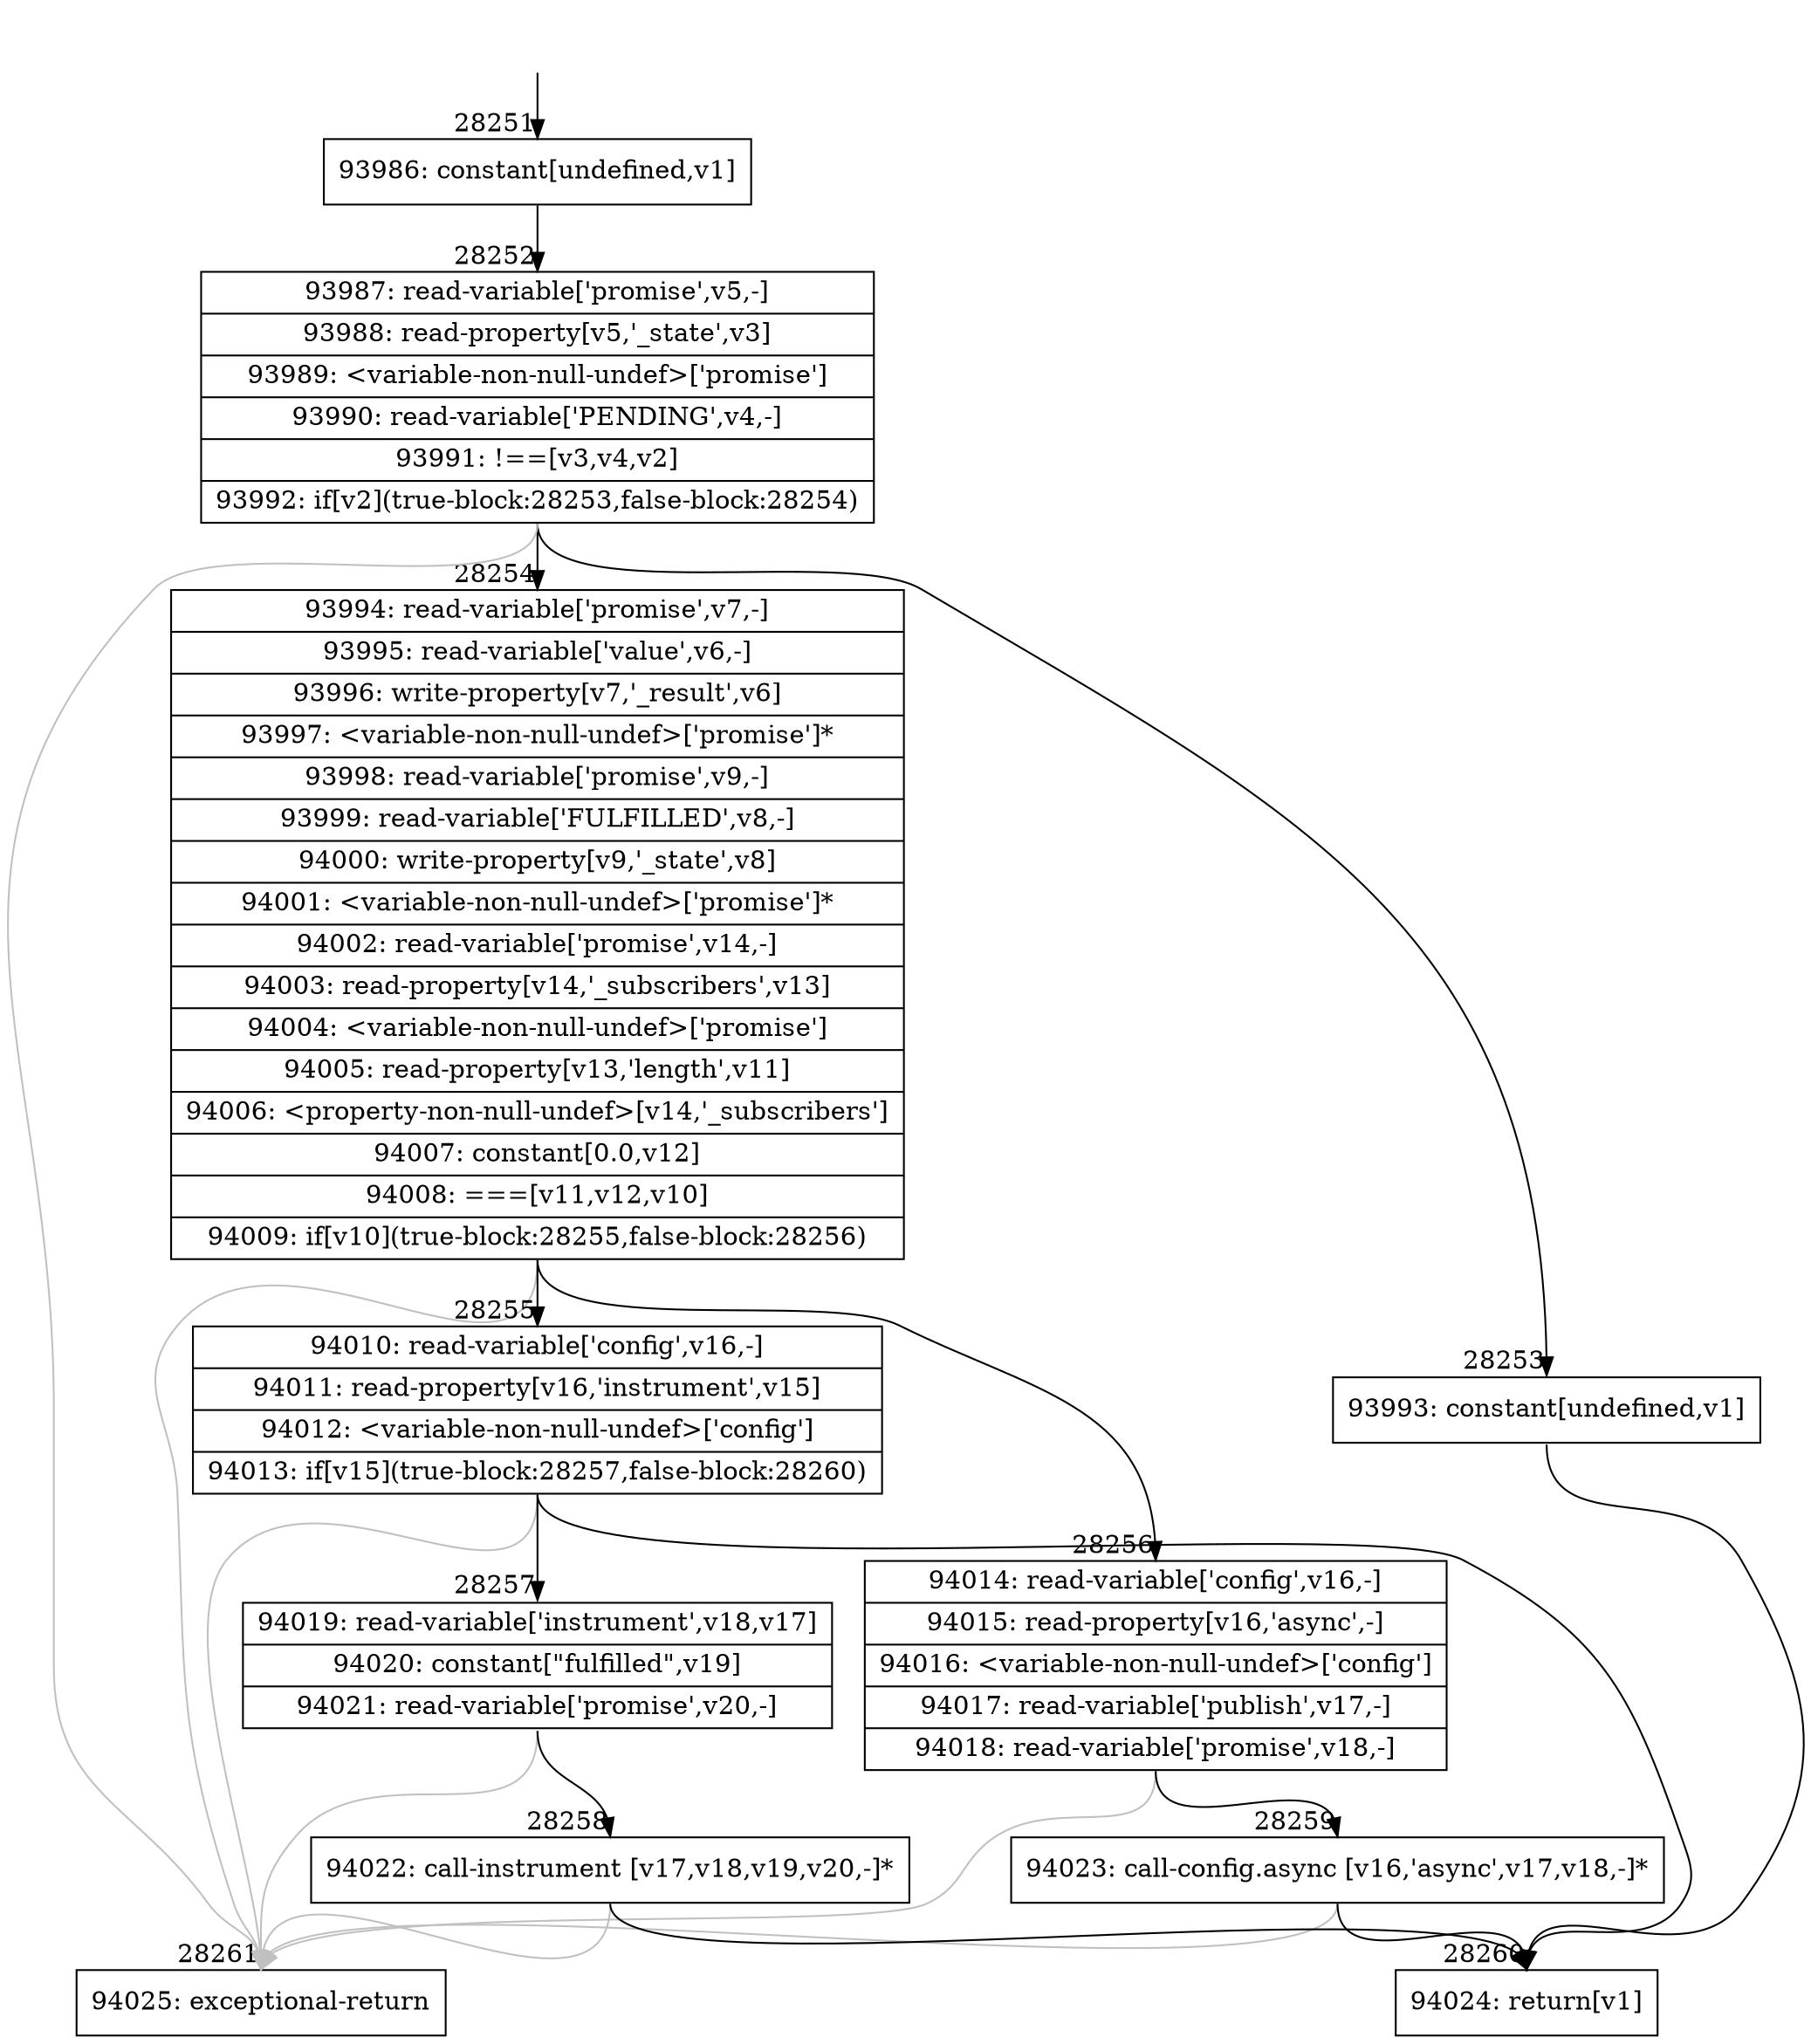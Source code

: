 digraph {
rankdir="TD"
BB_entry2475[shape=none,label=""];
BB_entry2475 -> BB28251 [tailport=s, headport=n, headlabel="    28251"]
BB28251 [shape=record label="{93986: constant[undefined,v1]}" ] 
BB28251 -> BB28252 [tailport=s, headport=n, headlabel="      28252"]
BB28252 [shape=record label="{93987: read-variable['promise',v5,-]|93988: read-property[v5,'_state',v3]|93989: \<variable-non-null-undef\>['promise']|93990: read-variable['PENDING',v4,-]|93991: !==[v3,v4,v2]|93992: if[v2](true-block:28253,false-block:28254)}" ] 
BB28252 -> BB28253 [tailport=s, headport=n, headlabel="      28253"]
BB28252 -> BB28254 [tailport=s, headport=n, headlabel="      28254"]
BB28252 -> BB28261 [tailport=s, headport=n, color=gray, headlabel="      28261"]
BB28253 [shape=record label="{93993: constant[undefined,v1]}" ] 
BB28253 -> BB28260 [tailport=s, headport=n, headlabel="      28260"]
BB28254 [shape=record label="{93994: read-variable['promise',v7,-]|93995: read-variable['value',v6,-]|93996: write-property[v7,'_result',v6]|93997: \<variable-non-null-undef\>['promise']*|93998: read-variable['promise',v9,-]|93999: read-variable['FULFILLED',v8,-]|94000: write-property[v9,'_state',v8]|94001: \<variable-non-null-undef\>['promise']*|94002: read-variable['promise',v14,-]|94003: read-property[v14,'_subscribers',v13]|94004: \<variable-non-null-undef\>['promise']|94005: read-property[v13,'length',v11]|94006: \<property-non-null-undef\>[v14,'_subscribers']|94007: constant[0.0,v12]|94008: ===[v11,v12,v10]|94009: if[v10](true-block:28255,false-block:28256)}" ] 
BB28254 -> BB28255 [tailport=s, headport=n, headlabel="      28255"]
BB28254 -> BB28256 [tailport=s, headport=n, headlabel="      28256"]
BB28254 -> BB28261 [tailport=s, headport=n, color=gray]
BB28255 [shape=record label="{94010: read-variable['config',v16,-]|94011: read-property[v16,'instrument',v15]|94012: \<variable-non-null-undef\>['config']|94013: if[v15](true-block:28257,false-block:28260)}" ] 
BB28255 -> BB28257 [tailport=s, headport=n, headlabel="      28257"]
BB28255 -> BB28260 [tailport=s, headport=n]
BB28255 -> BB28261 [tailport=s, headport=n, color=gray]
BB28256 [shape=record label="{94014: read-variable['config',v16,-]|94015: read-property[v16,'async',-]|94016: \<variable-non-null-undef\>['config']|94017: read-variable['publish',v17,-]|94018: read-variable['promise',v18,-]}" ] 
BB28256 -> BB28259 [tailport=s, headport=n, headlabel="      28259"]
BB28256 -> BB28261 [tailport=s, headport=n, color=gray]
BB28257 [shape=record label="{94019: read-variable['instrument',v18,v17]|94020: constant[\"fulfilled\",v19]|94021: read-variable['promise',v20,-]}" ] 
BB28257 -> BB28258 [tailport=s, headport=n, headlabel="      28258"]
BB28257 -> BB28261 [tailport=s, headport=n, color=gray]
BB28258 [shape=record label="{94022: call-instrument [v17,v18,v19,v20,-]*}" ] 
BB28258 -> BB28260 [tailport=s, headport=n]
BB28258 -> BB28261 [tailport=s, headport=n, color=gray]
BB28259 [shape=record label="{94023: call-config.async [v16,'async',v17,v18,-]*}" ] 
BB28259 -> BB28260 [tailport=s, headport=n]
BB28259 -> BB28261 [tailport=s, headport=n, color=gray]
BB28260 [shape=record label="{94024: return[v1]}" ] 
BB28261 [shape=record label="{94025: exceptional-return}" ] 
//#$~ 50479
}
